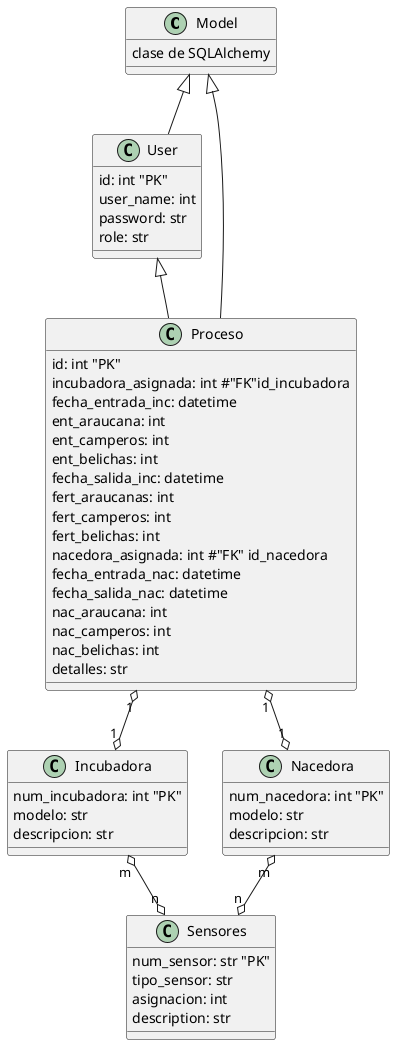 @startuml Diagram de Clases
class Model {
 clase de SQLAlchemy
}

class User {
    id: int "PK"
    user_name: int
    password: str 
    role: str
}

class Proceso {
    id: int "PK"
    incubadora_asignada: int #"FK"id_incubadora
    fecha_entrada_inc: datetime 
    ent_araucana: int
    ent_camperos: int 
    ent_belichas: int 
    fecha_salida_inc: datetime 
    fert_araucanas: int 
    fert_camperos: int 
    fert_belichas: int 
    nacedora_asignada: int #"FK" id_nacedora
    fecha_entrada_nac: datetime 
    fecha_salida_nac: datetime
    nac_araucana: int 
    nac_camperos: int 
    nac_belichas: int 
    detalles: str 

}

class Incubadora {
    num_incubadora: int "PK"
    modelo: str 
    descripcion: str
}

class Nacedora {
    num_nacedora: int "PK"
    modelo: str 
    descripcion: str
}

class Sensores {
    num_sensor: str "PK"
    tipo_sensor: str
    asignacion: int
    description: str
}

Model <|-- User
Model <|-- Proceso
User <|-- Proceso

Proceso "1" o--o "1" Incubadora
Incubadora "m" o--o "n" Sensores

Proceso "1" o--o "1" Nacedora
Nacedora "m" o--o "n" Sensores

@enduml